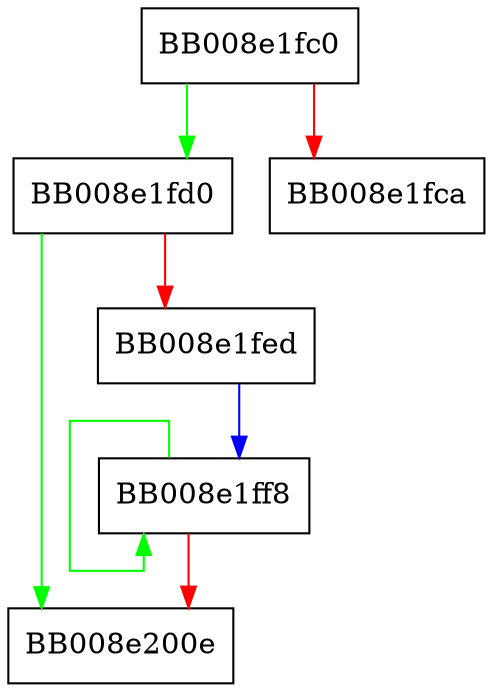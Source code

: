 digraph _res_hconf_trim_domains {
  node [shape="box"];
  graph [splines=ortho];
  BB008e1fc0 -> BB008e1fd0 [color="green"];
  BB008e1fc0 -> BB008e1fca [color="red"];
  BB008e1fd0 -> BB008e200e [color="green"];
  BB008e1fd0 -> BB008e1fed [color="red"];
  BB008e1fed -> BB008e1ff8 [color="blue"];
  BB008e1ff8 -> BB008e1ff8 [color="green"];
  BB008e1ff8 -> BB008e200e [color="red"];
}
